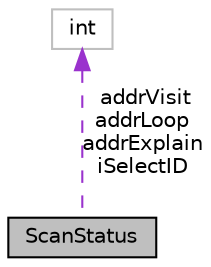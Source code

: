 digraph "ScanStatus"
{
 // LATEX_PDF_SIZE
  edge [fontname="Helvetica",fontsize="10",labelfontname="Helvetica",labelfontsize="10"];
  node [fontname="Helvetica",fontsize="10",shape=record];
  Node1 [label="ScanStatus",height=0.2,width=0.4,color="black", fillcolor="grey75", style="filled", fontcolor="black",tooltip=" "];
  Node2 -> Node1 [dir="back",color="darkorchid3",fontsize="10",style="dashed",label=" addrVisit\naddrLoop\naddrExplain\niSelectID" ];
  Node2 [label="int",height=0.2,width=0.4,color="grey75", fillcolor="white", style="filled",tooltip=" "];
}

